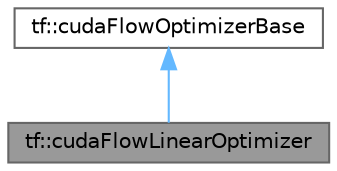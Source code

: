 digraph "tf::cudaFlowLinearOptimizer"
{
 // LATEX_PDF_SIZE
  bgcolor="transparent";
  edge [fontname=Helvetica,fontsize=10,labelfontname=Helvetica,labelfontsize=10];
  node [fontname=Helvetica,fontsize=10,shape=box,height=0.2,width=0.4];
  Node1 [id="Node000001",label="tf::cudaFlowLinearOptimizer",height=0.2,width=0.4,color="gray40", fillcolor="grey60", style="filled", fontcolor="black",tooltip="class to capture a linear CUDA graph using a sequential stream"];
  Node2 -> Node1 [id="edge2_Node000001_Node000002",dir="back",color="steelblue1",style="solid",tooltip=" "];
  Node2 [id="Node000002",label="tf::cudaFlowOptimizerBase",height=0.2,width=0.4,color="gray40", fillcolor="white", style="filled",URL="$classtf_1_1cuda_flow_optimizer_base.html",tooltip="class to provide helper common methods for optimization algorithms"];
}
